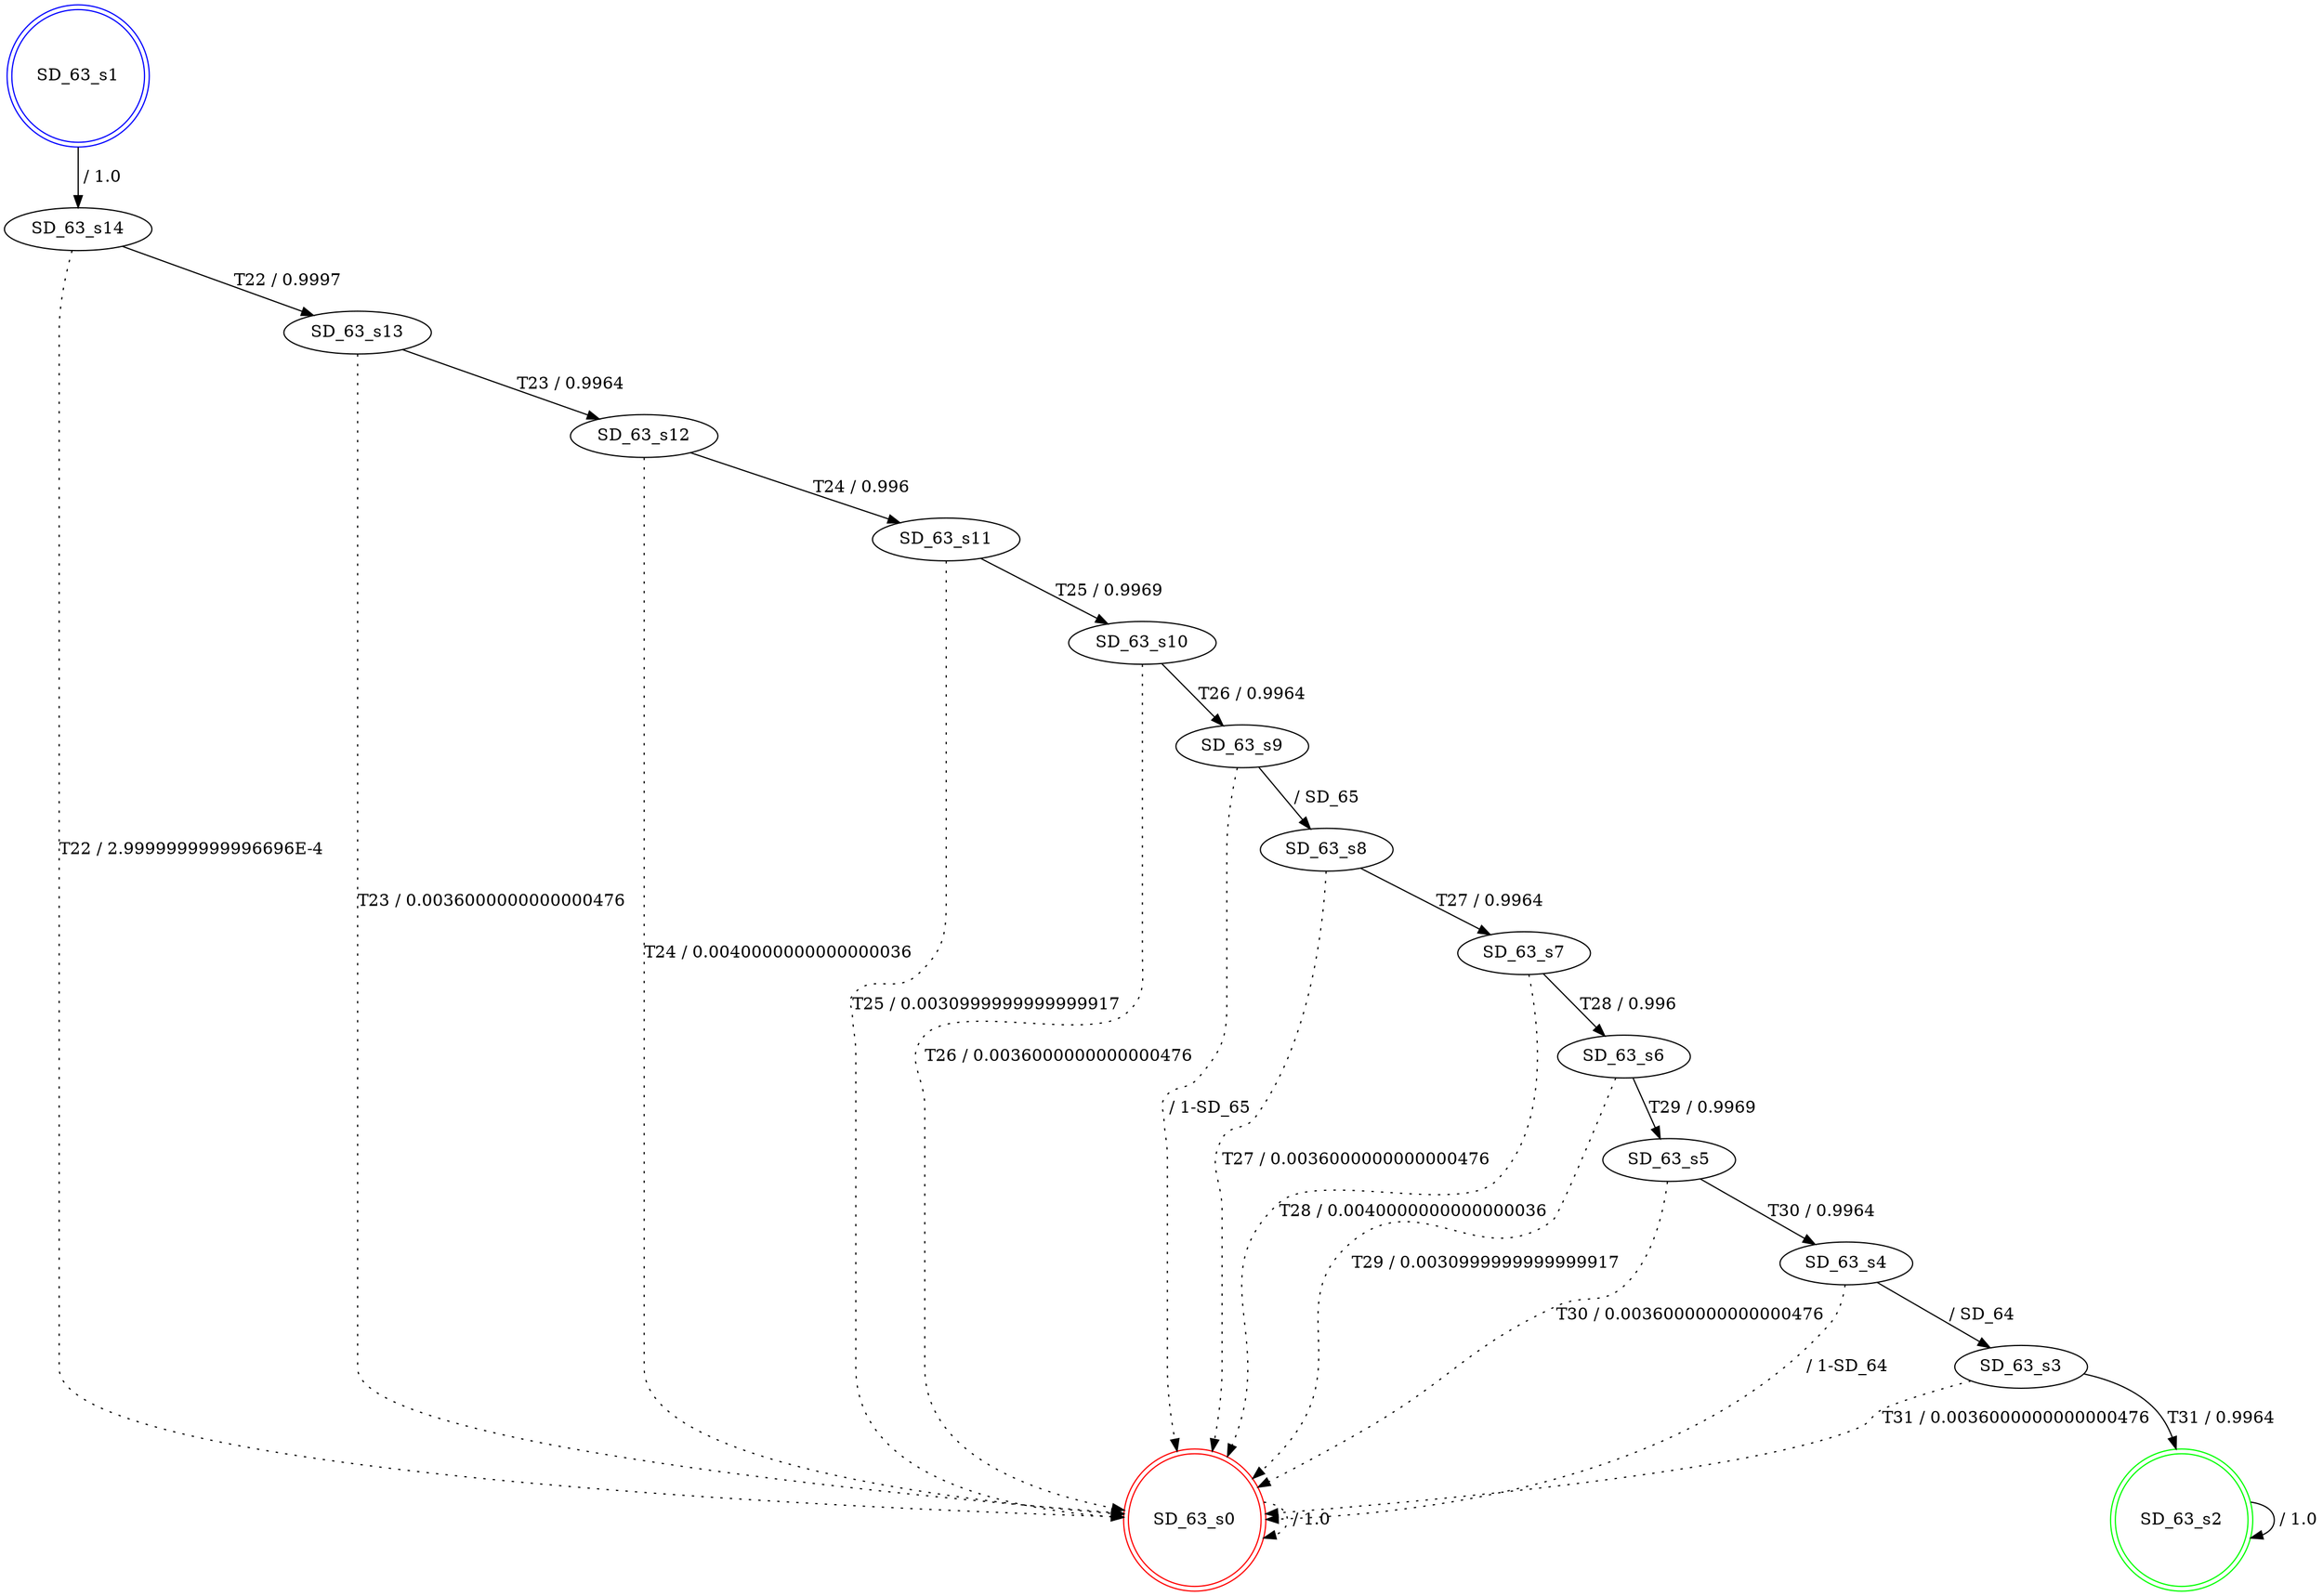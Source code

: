 digraph graphname {
SD_63_s0 [label="SD_63_s0",color=red,shape=doublecircle ];
SD_63_s1 [label="SD_63_s1",color=blue,shape=doublecircle ];
SD_63_s2 [label="SD_63_s2",color=green,shape=doublecircle ];
SD_63_s3 [label="SD_63_s3" ];
SD_63_s4 [label="SD_63_s4" ];
SD_63_s5 [label="SD_63_s5" ];
SD_63_s6 [label="SD_63_s6" ];
SD_63_s7 [label="SD_63_s7" ];
SD_63_s8 [label="SD_63_s8" ];
SD_63_s9 [label="SD_63_s9" ];
SD_63_s10 [label="SD_63_s10" ];
SD_63_s11 [label="SD_63_s11" ];
SD_63_s12 [label="SD_63_s12" ];
SD_63_s13 [label="SD_63_s13" ];
SD_63_s14 [label="SD_63_s14" ];
SD_63_s0 -> SD_63_s0 [label=" / 1.0", style=dotted];
SD_63_s1 -> SD_63_s14 [label=" / 1.0"];
SD_63_s2 -> SD_63_s2 [label=" / 1.0"];
SD_63_s3 -> SD_63_s2 [label="T31 / 0.9964"];
SD_63_s3 -> SD_63_s0 [label="T31 / 0.0036000000000000476", style=dotted];
SD_63_s4 -> SD_63_s3 [label=" / SD_64"];
SD_63_s4 -> SD_63_s0 [label=" / 1-SD_64", style=dotted];
SD_63_s5 -> SD_63_s4 [label="T30 / 0.9964"];
SD_63_s5 -> SD_63_s0 [label="T30 / 0.0036000000000000476", style=dotted];
SD_63_s6 -> SD_63_s5 [label="T29 / 0.9969"];
SD_63_s6 -> SD_63_s0 [label="T29 / 0.0030999999999999917", style=dotted];
SD_63_s7 -> SD_63_s6 [label="T28 / 0.996"];
SD_63_s7 -> SD_63_s0 [label="T28 / 0.0040000000000000036", style=dotted];
SD_63_s8 -> SD_63_s7 [label="T27 / 0.9964"];
SD_63_s8 -> SD_63_s0 [label="T27 / 0.0036000000000000476", style=dotted];
SD_63_s9 -> SD_63_s8 [label=" / SD_65"];
SD_63_s9 -> SD_63_s0 [label=" / 1-SD_65", style=dotted];
SD_63_s10 -> SD_63_s9 [label="T26 / 0.9964"];
SD_63_s10 -> SD_63_s0 [label="T26 / 0.0036000000000000476", style=dotted];
SD_63_s11 -> SD_63_s10 [label="T25 / 0.9969"];
SD_63_s11 -> SD_63_s0 [label="T25 / 0.0030999999999999917", style=dotted];
SD_63_s12 -> SD_63_s11 [label="T24 / 0.996"];
SD_63_s12 -> SD_63_s0 [label="T24 / 0.0040000000000000036", style=dotted];
SD_63_s13 -> SD_63_s12 [label="T23 / 0.9964"];
SD_63_s13 -> SD_63_s0 [label="T23 / 0.0036000000000000476", style=dotted];
SD_63_s14 -> SD_63_s13 [label="T22 / 0.9997"];
SD_63_s14 -> SD_63_s0 [label="T22 / 2.9999999999996696E-4", style=dotted];
}